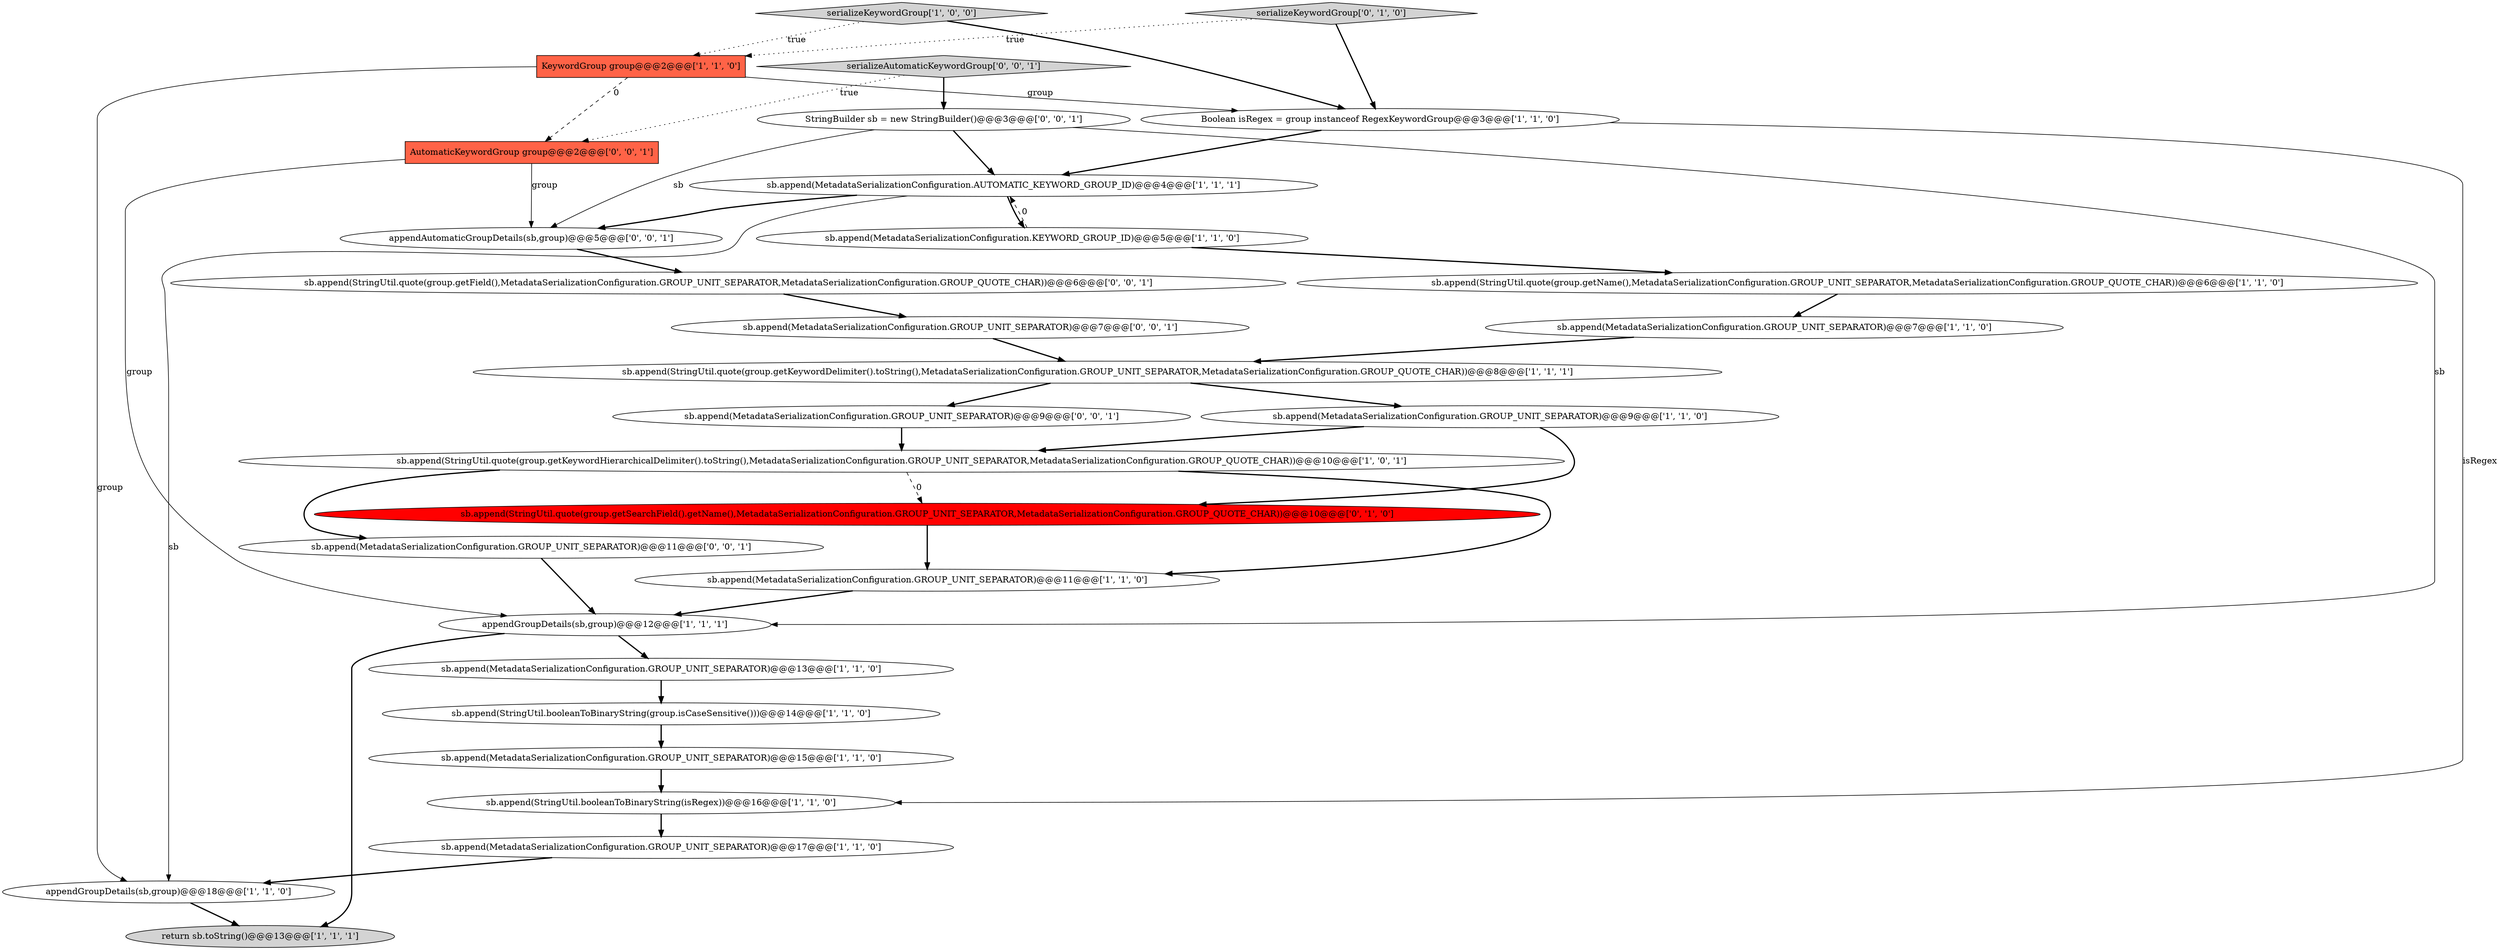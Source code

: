 digraph {
6 [style = filled, label = "Boolean isRegex = group instanceof RegexKeywordGroup@@@3@@@['1', '1', '0']", fillcolor = white, shape = ellipse image = "AAA0AAABBB1BBB"];
16 [style = filled, label = "sb.append(MetadataSerializationConfiguration.GROUP_UNIT_SEPARATOR)@@@9@@@['1', '1', '0']", fillcolor = white, shape = ellipse image = "AAA0AAABBB1BBB"];
19 [style = filled, label = "serializeKeywordGroup['0', '1', '0']", fillcolor = lightgray, shape = diamond image = "AAA0AAABBB2BBB"];
25 [style = filled, label = "AutomaticKeywordGroup group@@@2@@@['0', '0', '1']", fillcolor = tomato, shape = box image = "AAA0AAABBB3BBB"];
9 [style = filled, label = "sb.append(StringUtil.quote(group.getKeywordDelimiter().toString(),MetadataSerializationConfiguration.GROUP_UNIT_SEPARATOR,MetadataSerializationConfiguration.GROUP_QUOTE_CHAR))@@@8@@@['1', '1', '1']", fillcolor = white, shape = ellipse image = "AAA0AAABBB1BBB"];
10 [style = filled, label = "sb.append(StringUtil.booleanToBinaryString(isRegex))@@@16@@@['1', '1', '0']", fillcolor = white, shape = ellipse image = "AAA0AAABBB1BBB"];
12 [style = filled, label = "sb.append(MetadataSerializationConfiguration.GROUP_UNIT_SEPARATOR)@@@11@@@['1', '1', '0']", fillcolor = white, shape = ellipse image = "AAA0AAABBB1BBB"];
15 [style = filled, label = "sb.append(MetadataSerializationConfiguration.AUTOMATIC_KEYWORD_GROUP_ID)@@@4@@@['1', '1', '1']", fillcolor = white, shape = ellipse image = "AAA0AAABBB1BBB"];
7 [style = filled, label = "return sb.toString()@@@13@@@['1', '1', '1']", fillcolor = lightgray, shape = ellipse image = "AAA0AAABBB1BBB"];
20 [style = filled, label = "sb.append(StringUtil.quote(group.getSearchField().getName(),MetadataSerializationConfiguration.GROUP_UNIT_SEPARATOR,MetadataSerializationConfiguration.GROUP_QUOTE_CHAR))@@@10@@@['0', '1', '0']", fillcolor = red, shape = ellipse image = "AAA1AAABBB2BBB"];
22 [style = filled, label = "sb.append(MetadataSerializationConfiguration.GROUP_UNIT_SEPARATOR)@@@11@@@['0', '0', '1']", fillcolor = white, shape = ellipse image = "AAA0AAABBB3BBB"];
0 [style = filled, label = "sb.append(MetadataSerializationConfiguration.KEYWORD_GROUP_ID)@@@5@@@['1', '1', '0']", fillcolor = white, shape = ellipse image = "AAA0AAABBB1BBB"];
13 [style = filled, label = "sb.append(MetadataSerializationConfiguration.GROUP_UNIT_SEPARATOR)@@@13@@@['1', '1', '0']", fillcolor = white, shape = ellipse image = "AAA0AAABBB1BBB"];
17 [style = filled, label = "sb.append(MetadataSerializationConfiguration.GROUP_UNIT_SEPARATOR)@@@15@@@['1', '1', '0']", fillcolor = white, shape = ellipse image = "AAA0AAABBB1BBB"];
14 [style = filled, label = "KeywordGroup group@@@2@@@['1', '1', '0']", fillcolor = tomato, shape = box image = "AAA0AAABBB1BBB"];
23 [style = filled, label = "serializeAutomaticKeywordGroup['0', '0', '1']", fillcolor = lightgray, shape = diamond image = "AAA0AAABBB3BBB"];
2 [style = filled, label = "sb.append(MetadataSerializationConfiguration.GROUP_UNIT_SEPARATOR)@@@17@@@['1', '1', '0']", fillcolor = white, shape = ellipse image = "AAA0AAABBB1BBB"];
24 [style = filled, label = "appendAutomaticGroupDetails(sb,group)@@@5@@@['0', '0', '1']", fillcolor = white, shape = ellipse image = "AAA0AAABBB3BBB"];
27 [style = filled, label = "StringBuilder sb = new StringBuilder()@@@3@@@['0', '0', '1']", fillcolor = white, shape = ellipse image = "AAA0AAABBB3BBB"];
26 [style = filled, label = "sb.append(MetadataSerializationConfiguration.GROUP_UNIT_SEPARATOR)@@@9@@@['0', '0', '1']", fillcolor = white, shape = ellipse image = "AAA0AAABBB3BBB"];
11 [style = filled, label = "serializeKeywordGroup['1', '0', '0']", fillcolor = lightgray, shape = diamond image = "AAA0AAABBB1BBB"];
1 [style = filled, label = "sb.append(StringUtil.quote(group.getKeywordHierarchicalDelimiter().toString(),MetadataSerializationConfiguration.GROUP_UNIT_SEPARATOR,MetadataSerializationConfiguration.GROUP_QUOTE_CHAR))@@@10@@@['1', '0', '1']", fillcolor = white, shape = ellipse image = "AAA0AAABBB1BBB"];
5 [style = filled, label = "sb.append(StringUtil.booleanToBinaryString(group.isCaseSensitive()))@@@14@@@['1', '1', '0']", fillcolor = white, shape = ellipse image = "AAA0AAABBB1BBB"];
8 [style = filled, label = "sb.append(StringUtil.quote(group.getName(),MetadataSerializationConfiguration.GROUP_UNIT_SEPARATOR,MetadataSerializationConfiguration.GROUP_QUOTE_CHAR))@@@6@@@['1', '1', '0']", fillcolor = white, shape = ellipse image = "AAA0AAABBB1BBB"];
3 [style = filled, label = "appendGroupDetails(sb,group)@@@12@@@['1', '1', '1']", fillcolor = white, shape = ellipse image = "AAA0AAABBB1BBB"];
21 [style = filled, label = "sb.append(StringUtil.quote(group.getField(),MetadataSerializationConfiguration.GROUP_UNIT_SEPARATOR,MetadataSerializationConfiguration.GROUP_QUOTE_CHAR))@@@6@@@['0', '0', '1']", fillcolor = white, shape = ellipse image = "AAA0AAABBB3BBB"];
4 [style = filled, label = "sb.append(MetadataSerializationConfiguration.GROUP_UNIT_SEPARATOR)@@@7@@@['1', '1', '0']", fillcolor = white, shape = ellipse image = "AAA0AAABBB1BBB"];
18 [style = filled, label = "appendGroupDetails(sb,group)@@@18@@@['1', '1', '0']", fillcolor = white, shape = ellipse image = "AAA0AAABBB1BBB"];
28 [style = filled, label = "sb.append(MetadataSerializationConfiguration.GROUP_UNIT_SEPARATOR)@@@7@@@['0', '0', '1']", fillcolor = white, shape = ellipse image = "AAA0AAABBB3BBB"];
6->10 [style = solid, label="isRegex"];
4->9 [style = bold, label=""];
17->10 [style = bold, label=""];
19->14 [style = dotted, label="true"];
23->27 [style = bold, label=""];
14->25 [style = dashed, label="0"];
27->24 [style = solid, label="sb"];
11->6 [style = bold, label=""];
26->1 [style = bold, label=""];
11->14 [style = dotted, label="true"];
25->24 [style = solid, label="group"];
0->15 [style = dashed, label="0"];
28->9 [style = bold, label=""];
2->18 [style = bold, label=""];
15->18 [style = solid, label="sb"];
14->6 [style = solid, label="group"];
19->6 [style = bold, label=""];
5->17 [style = bold, label=""];
9->16 [style = bold, label=""];
27->3 [style = solid, label="sb"];
6->15 [style = bold, label=""];
27->15 [style = bold, label=""];
21->28 [style = bold, label=""];
1->22 [style = bold, label=""];
1->20 [style = dashed, label="0"];
9->26 [style = bold, label=""];
22->3 [style = bold, label=""];
25->3 [style = solid, label="group"];
16->1 [style = bold, label=""];
24->21 [style = bold, label=""];
3->7 [style = bold, label=""];
15->0 [style = bold, label=""];
15->24 [style = bold, label=""];
20->12 [style = bold, label=""];
0->8 [style = bold, label=""];
1->12 [style = bold, label=""];
13->5 [style = bold, label=""];
3->13 [style = bold, label=""];
10->2 [style = bold, label=""];
12->3 [style = bold, label=""];
8->4 [style = bold, label=""];
18->7 [style = bold, label=""];
16->20 [style = bold, label=""];
23->25 [style = dotted, label="true"];
14->18 [style = solid, label="group"];
}
